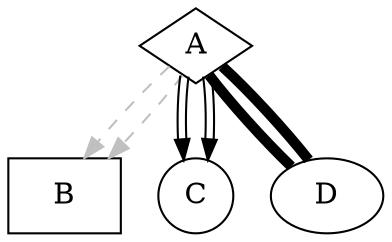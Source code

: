 digraph test1 {

  A [shape=diamond]
  B [shape=box]
  C {

  A [shape=diamond]
  B [shape=box]
  C [shape=circle]

  A -> B [style=dashed, color=grey]
  A -> C [color="black:invis:black"]
  A -> D [penwidth=5, arrowhead=none]

}

  A -> B [style=dashed, color=grey]
  A -> C [color="black:invis:black"]
  A -> D [penwidth=5, arrowhead=none]

}
